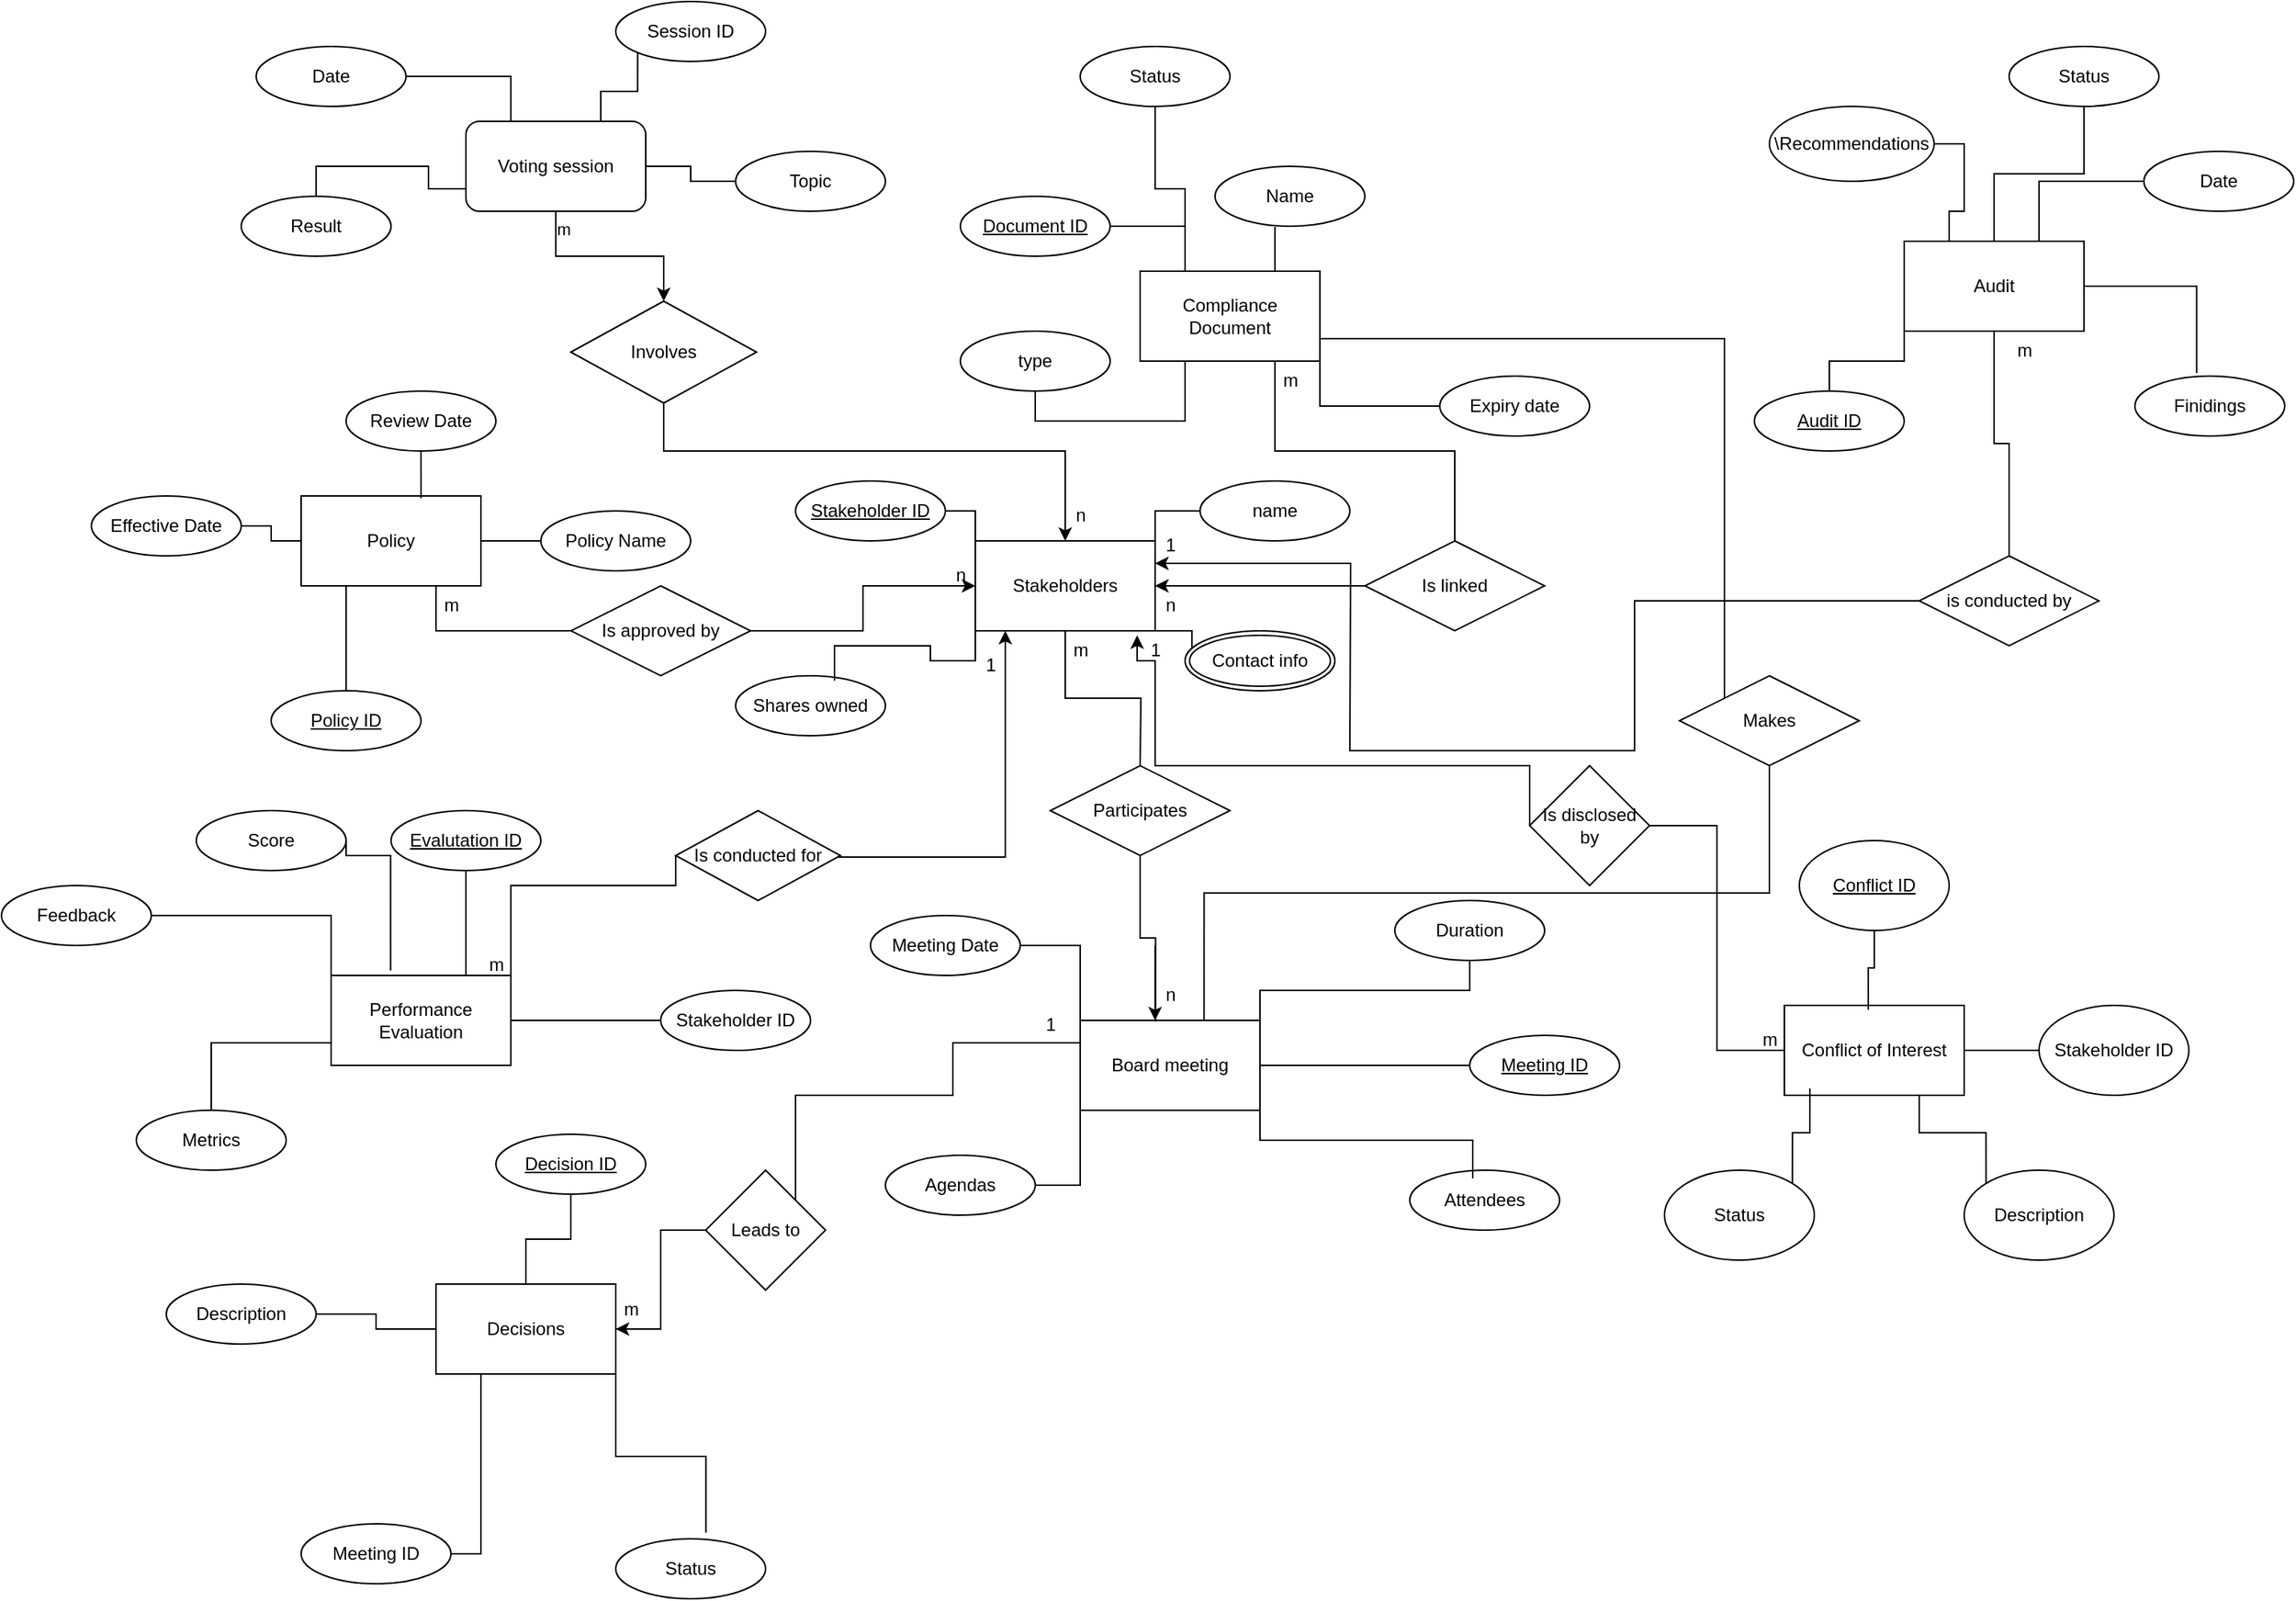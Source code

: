 <mxfile version="26.0.10">
  <diagram name="Page-1" id="YmIPP7hXEvQxlpBgQn9d">
    <mxGraphModel dx="1393" dy="1318" grid="1" gridSize="10" guides="1" tooltips="1" connect="1" arrows="1" fold="1" page="1" pageScale="1" pageWidth="827" pageHeight="1169" math="0" shadow="0">
      <root>
        <mxCell id="0" />
        <mxCell id="1" parent="0" />
        <mxCell id="vNXoEuvRImhZUcx_TjQ0-201" style="edgeStyle=orthogonalEdgeStyle;rounded=0;orthogonalLoop=1;jettySize=auto;html=1;exitX=0.25;exitY=0;exitDx=0;exitDy=0;entryX=1;entryY=0.5;entryDx=0;entryDy=0;endArrow=none;startFill=0;" parent="1" source="vNXoEuvRImhZUcx_TjQ0-163" target="vNXoEuvRImhZUcx_TjQ0-164" edge="1">
          <mxGeometry relative="1" as="geometry" />
        </mxCell>
        <mxCell id="vNXoEuvRImhZUcx_TjQ0-204" style="edgeStyle=orthogonalEdgeStyle;rounded=0;orthogonalLoop=1;jettySize=auto;html=1;exitX=0.25;exitY=1;exitDx=0;exitDy=0;entryX=0.5;entryY=1;entryDx=0;entryDy=0;endArrow=none;startFill=0;" parent="1" source="vNXoEuvRImhZUcx_TjQ0-163" target="vNXoEuvRImhZUcx_TjQ0-165" edge="1">
          <mxGeometry relative="1" as="geometry" />
        </mxCell>
        <mxCell id="vNXoEuvRImhZUcx_TjQ0-239" style="edgeStyle=orthogonalEdgeStyle;rounded=0;orthogonalLoop=1;jettySize=auto;html=1;exitX=1;exitY=0.75;exitDx=0;exitDy=0;entryX=0;entryY=0;entryDx=0;entryDy=0;endArrow=none;startFill=0;" parent="1" source="vNXoEuvRImhZUcx_TjQ0-163" target="vNXoEuvRImhZUcx_TjQ0-238" edge="1">
          <mxGeometry relative="1" as="geometry" />
        </mxCell>
        <mxCell id="vNXoEuvRImhZUcx_TjQ0-267" style="edgeStyle=orthogonalEdgeStyle;rounded=0;orthogonalLoop=1;jettySize=auto;html=1;exitX=1;exitY=1;exitDx=0;exitDy=0;entryX=0;entryY=0.5;entryDx=0;entryDy=0;endArrow=none;startFill=0;" parent="1" source="vNXoEuvRImhZUcx_TjQ0-163" target="vNXoEuvRImhZUcx_TjQ0-266" edge="1">
          <mxGeometry relative="1" as="geometry" />
        </mxCell>
        <mxCell id="vNXoEuvRImhZUcx_TjQ0-270" style="edgeStyle=orthogonalEdgeStyle;rounded=0;orthogonalLoop=1;jettySize=auto;html=1;exitX=0.25;exitY=0;exitDx=0;exitDy=0;entryX=0.5;entryY=1;entryDx=0;entryDy=0;endArrow=none;startFill=0;" parent="1" source="vNXoEuvRImhZUcx_TjQ0-163" target="vNXoEuvRImhZUcx_TjQ0-269" edge="1">
          <mxGeometry relative="1" as="geometry" />
        </mxCell>
        <mxCell id="vNXoEuvRImhZUcx_TjQ0-163" value="Compliance Document" style="rounded=0;whiteSpace=wrap;html=1;" parent="1" vertex="1">
          <mxGeometry x="1910" y="510" width="120" height="60" as="geometry" />
        </mxCell>
        <mxCell id="vNXoEuvRImhZUcx_TjQ0-164" value="Document ID" style="ellipse;whiteSpace=wrap;html=1;fontStyle=4" parent="1" vertex="1">
          <mxGeometry x="1790" y="460" width="100" height="40" as="geometry" />
        </mxCell>
        <mxCell id="vNXoEuvRImhZUcx_TjQ0-165" value="type" style="ellipse;whiteSpace=wrap;html=1;" parent="1" vertex="1">
          <mxGeometry x="1790" y="550" width="100" height="40" as="geometry" />
        </mxCell>
        <mxCell id="vNXoEuvRImhZUcx_TjQ0-166" value="Name" style="ellipse;whiteSpace=wrap;html=1;" parent="1" vertex="1">
          <mxGeometry x="1960" y="440" width="100" height="40" as="geometry" />
        </mxCell>
        <mxCell id="vNXoEuvRImhZUcx_TjQ0-208" style="edgeStyle=orthogonalEdgeStyle;rounded=0;orthogonalLoop=1;jettySize=auto;html=1;exitX=0;exitY=0;exitDx=0;exitDy=0;endArrow=none;startFill=0;" parent="1" source="vNXoEuvRImhZUcx_TjQ0-170" target="vNXoEuvRImhZUcx_TjQ0-173" edge="1">
          <mxGeometry relative="1" as="geometry" />
        </mxCell>
        <mxCell id="vNXoEuvRImhZUcx_TjQ0-212" style="edgeStyle=orthogonalEdgeStyle;rounded=0;orthogonalLoop=1;jettySize=auto;html=1;exitX=1;exitY=0;exitDx=0;exitDy=0;endArrow=none;startFill=0;" parent="1" source="vNXoEuvRImhZUcx_TjQ0-170" target="vNXoEuvRImhZUcx_TjQ0-175" edge="1">
          <mxGeometry relative="1" as="geometry" />
        </mxCell>
        <mxCell id="vNXoEuvRImhZUcx_TjQ0-252" style="edgeStyle=orthogonalEdgeStyle;rounded=0;orthogonalLoop=1;jettySize=auto;html=1;exitX=0.5;exitY=1;exitDx=0;exitDy=0;verticalAlign=bottom;endArrow=none;startFill=0;" parent="1" source="vNXoEuvRImhZUcx_TjQ0-170" edge="1">
          <mxGeometry relative="1" as="geometry">
            <mxPoint x="1910" y="840" as="targetPoint" />
          </mxGeometry>
        </mxCell>
        <mxCell id="vNXoEuvRImhZUcx_TjQ0-273" style="edgeStyle=orthogonalEdgeStyle;rounded=0;orthogonalLoop=1;jettySize=auto;html=1;exitX=1;exitY=0.25;exitDx=0;exitDy=0;endArrow=none;startFill=0;" parent="1" source="vNXoEuvRImhZUcx_TjQ0-170" edge="1">
          <mxGeometry relative="1" as="geometry">
            <mxPoint x="2050" y="830" as="targetPoint" />
          </mxGeometry>
        </mxCell>
        <mxCell id="vNXoEuvRImhZUcx_TjQ0-170" value="Stakeholders" style="rounded=0;whiteSpace=wrap;html=1;" parent="1" vertex="1">
          <mxGeometry x="1800" y="690" width="120" height="60" as="geometry" />
        </mxCell>
        <mxCell id="vNXoEuvRImhZUcx_TjQ0-173" value="Stakeholder ID" style="ellipse;whiteSpace=wrap;html=1;fontStyle=4" parent="1" vertex="1">
          <mxGeometry x="1680" y="650" width="100" height="40" as="geometry" />
        </mxCell>
        <mxCell id="vNXoEuvRImhZUcx_TjQ0-175" value="name" style="ellipse;whiteSpace=wrap;html=1;" parent="1" vertex="1">
          <mxGeometry x="1950" y="650" width="100" height="40" as="geometry" />
        </mxCell>
        <mxCell id="vNXoEuvRImhZUcx_TjQ0-177" value="Shares owned" style="ellipse;whiteSpace=wrap;html=1;" parent="1" vertex="1">
          <mxGeometry x="1640" y="780" width="100" height="40" as="geometry" />
        </mxCell>
        <mxCell id="vNXoEuvRImhZUcx_TjQ0-213" style="edgeStyle=orthogonalEdgeStyle;rounded=0;orthogonalLoop=1;jettySize=auto;html=1;exitX=0;exitY=0.5;exitDx=0;exitDy=0;entryX=1;entryY=0.5;entryDx=0;entryDy=0;endArrow=none;startFill=0;" parent="1" source="vNXoEuvRImhZUcx_TjQ0-178" target="vNXoEuvRImhZUcx_TjQ0-180" edge="1">
          <mxGeometry relative="1" as="geometry" />
        </mxCell>
        <mxCell id="vNXoEuvRImhZUcx_TjQ0-214" style="edgeStyle=orthogonalEdgeStyle;rounded=0;orthogonalLoop=1;jettySize=auto;html=1;exitX=0.25;exitY=1;exitDx=0;exitDy=0;entryX=0.5;entryY=0;entryDx=0;entryDy=0;endArrow=none;startFill=0;" parent="1" source="vNXoEuvRImhZUcx_TjQ0-178" target="vNXoEuvRImhZUcx_TjQ0-182" edge="1">
          <mxGeometry relative="1" as="geometry" />
        </mxCell>
        <mxCell id="vNXoEuvRImhZUcx_TjQ0-217" style="edgeStyle=orthogonalEdgeStyle;rounded=0;orthogonalLoop=1;jettySize=auto;html=1;exitX=1;exitY=0.5;exitDx=0;exitDy=0;entryX=0;entryY=0.5;entryDx=0;entryDy=0;endArrow=none;startFill=0;" parent="1" source="vNXoEuvRImhZUcx_TjQ0-178" target="vNXoEuvRImhZUcx_TjQ0-181" edge="1">
          <mxGeometry relative="1" as="geometry" />
        </mxCell>
        <mxCell id="vNXoEuvRImhZUcx_TjQ0-287" style="edgeStyle=orthogonalEdgeStyle;rounded=0;orthogonalLoop=1;jettySize=auto;html=1;exitX=0.75;exitY=1;exitDx=0;exitDy=0;endArrow=none;startFill=0;" parent="1" source="vNXoEuvRImhZUcx_TjQ0-178" target="vNXoEuvRImhZUcx_TjQ0-228" edge="1">
          <mxGeometry relative="1" as="geometry" />
        </mxCell>
        <mxCell id="vNXoEuvRImhZUcx_TjQ0-178" value="Policy" style="rounded=0;whiteSpace=wrap;html=1;" parent="1" vertex="1">
          <mxGeometry x="1350" y="660" width="120" height="60" as="geometry" />
        </mxCell>
        <mxCell id="vNXoEuvRImhZUcx_TjQ0-179" value="Review Date" style="ellipse;whiteSpace=wrap;html=1;" parent="1" vertex="1">
          <mxGeometry x="1380" y="590" width="100" height="40" as="geometry" />
        </mxCell>
        <mxCell id="vNXoEuvRImhZUcx_TjQ0-180" value="Effective Date" style="ellipse;whiteSpace=wrap;html=1;" parent="1" vertex="1">
          <mxGeometry x="1210" y="660" width="100" height="40" as="geometry" />
        </mxCell>
        <mxCell id="vNXoEuvRImhZUcx_TjQ0-181" value="Policy Name" style="ellipse;whiteSpace=wrap;html=1;" parent="1" vertex="1">
          <mxGeometry x="1510" y="670" width="100" height="40" as="geometry" />
        </mxCell>
        <mxCell id="vNXoEuvRImhZUcx_TjQ0-182" value="Policy ID" style="ellipse;whiteSpace=wrap;html=1;fontStyle=4" parent="1" vertex="1">
          <mxGeometry x="1330" y="790" width="100" height="40" as="geometry" />
        </mxCell>
        <mxCell id="vNXoEuvRImhZUcx_TjQ0-223" style="edgeStyle=orthogonalEdgeStyle;rounded=0;orthogonalLoop=1;jettySize=auto;html=1;exitX=0;exitY=1;exitDx=0;exitDy=0;entryX=0.5;entryY=0;entryDx=0;entryDy=0;endArrow=none;startFill=0;" parent="1" source="vNXoEuvRImhZUcx_TjQ0-184" target="vNXoEuvRImhZUcx_TjQ0-188" edge="1">
          <mxGeometry relative="1" as="geometry" />
        </mxCell>
        <mxCell id="vNXoEuvRImhZUcx_TjQ0-224" style="edgeStyle=orthogonalEdgeStyle;rounded=0;orthogonalLoop=1;jettySize=auto;html=1;exitX=0.25;exitY=0;exitDx=0;exitDy=0;entryX=1;entryY=0.5;entryDx=0;entryDy=0;endArrow=none;startFill=0;" parent="1" source="vNXoEuvRImhZUcx_TjQ0-184" target="vNXoEuvRImhZUcx_TjQ0-185" edge="1">
          <mxGeometry relative="1" as="geometry" />
        </mxCell>
        <mxCell id="vNXoEuvRImhZUcx_TjQ0-225" style="edgeStyle=orthogonalEdgeStyle;rounded=0;orthogonalLoop=1;jettySize=auto;html=1;exitX=0.75;exitY=0;exitDx=0;exitDy=0;entryX=0;entryY=0.5;entryDx=0;entryDy=0;endArrow=none;startFill=0;" parent="1" source="vNXoEuvRImhZUcx_TjQ0-184" target="vNXoEuvRImhZUcx_TjQ0-186" edge="1">
          <mxGeometry relative="1" as="geometry" />
        </mxCell>
        <mxCell id="vNXoEuvRImhZUcx_TjQ0-184" value="Audit" style="rounded=0;whiteSpace=wrap;html=1;" parent="1" vertex="1">
          <mxGeometry x="2420" y="490" width="120" height="60" as="geometry" />
        </mxCell>
        <mxCell id="vNXoEuvRImhZUcx_TjQ0-185" value="\Recommendations" style="ellipse;whiteSpace=wrap;html=1;" parent="1" vertex="1">
          <mxGeometry x="2330" y="400" width="110" height="50" as="geometry" />
        </mxCell>
        <mxCell id="vNXoEuvRImhZUcx_TjQ0-186" value="Date" style="ellipse;whiteSpace=wrap;html=1;fontStyle=0" parent="1" vertex="1">
          <mxGeometry x="2580" y="430" width="100" height="40" as="geometry" />
        </mxCell>
        <mxCell id="vNXoEuvRImhZUcx_TjQ0-187" value="Finidings" style="ellipse;whiteSpace=wrap;html=1;" parent="1" vertex="1">
          <mxGeometry x="2574" y="580" width="100" height="40" as="geometry" />
        </mxCell>
        <mxCell id="vNXoEuvRImhZUcx_TjQ0-188" value="Audit ID" style="ellipse;whiteSpace=wrap;html=1;fontStyle=4" parent="1" vertex="1">
          <mxGeometry x="2320" y="590" width="100" height="40" as="geometry" />
        </mxCell>
        <mxCell id="vNXoEuvRImhZUcx_TjQ0-219" style="edgeStyle=orthogonalEdgeStyle;rounded=0;orthogonalLoop=1;jettySize=auto;html=1;exitX=0;exitY=0;exitDx=0;exitDy=0;entryX=1;entryY=0.5;entryDx=0;entryDy=0;endArrow=none;startFill=0;" parent="1" source="vNXoEuvRImhZUcx_TjQ0-190" target="vNXoEuvRImhZUcx_TjQ0-191" edge="1">
          <mxGeometry relative="1" as="geometry" />
        </mxCell>
        <mxCell id="vNXoEuvRImhZUcx_TjQ0-220" style="edgeStyle=orthogonalEdgeStyle;rounded=0;orthogonalLoop=1;jettySize=auto;html=1;exitX=0;exitY=1;exitDx=0;exitDy=0;entryX=1;entryY=0.5;entryDx=0;entryDy=0;endArrow=none;startFill=0;" parent="1" source="vNXoEuvRImhZUcx_TjQ0-190" target="vNXoEuvRImhZUcx_TjQ0-193" edge="1">
          <mxGeometry relative="1" as="geometry" />
        </mxCell>
        <mxCell id="vNXoEuvRImhZUcx_TjQ0-222" style="edgeStyle=orthogonalEdgeStyle;rounded=0;orthogonalLoop=1;jettySize=auto;html=1;exitX=1;exitY=0;exitDx=0;exitDy=0;entryX=0.5;entryY=1;entryDx=0;entryDy=0;endArrow=none;startFill=0;" parent="1" source="vNXoEuvRImhZUcx_TjQ0-190" target="vNXoEuvRImhZUcx_TjQ0-192" edge="1">
          <mxGeometry relative="1" as="geometry" />
        </mxCell>
        <mxCell id="vNXoEuvRImhZUcx_TjQ0-242" style="edgeStyle=orthogonalEdgeStyle;rounded=0;orthogonalLoop=1;jettySize=auto;html=1;exitX=1;exitY=0.5;exitDx=0;exitDy=0;entryX=0;entryY=0.5;entryDx=0;entryDy=0;endArrow=none;startFill=0;" parent="1" source="vNXoEuvRImhZUcx_TjQ0-190" target="vNXoEuvRImhZUcx_TjQ0-241" edge="1">
          <mxGeometry relative="1" as="geometry" />
        </mxCell>
        <mxCell id="vNXoEuvRImhZUcx_TjQ0-190" value="Board meeting" style="rounded=0;whiteSpace=wrap;html=1;" parent="1" vertex="1">
          <mxGeometry x="1870" y="1010" width="120" height="60" as="geometry" />
        </mxCell>
        <mxCell id="vNXoEuvRImhZUcx_TjQ0-191" value="Meeting Date" style="ellipse;whiteSpace=wrap;html=1;" parent="1" vertex="1">
          <mxGeometry x="1730" y="940" width="100" height="40" as="geometry" />
        </mxCell>
        <mxCell id="vNXoEuvRImhZUcx_TjQ0-192" value="Duration" style="ellipse;whiteSpace=wrap;html=1;" parent="1" vertex="1">
          <mxGeometry x="2080" y="930" width="100" height="40" as="geometry" />
        </mxCell>
        <mxCell id="vNXoEuvRImhZUcx_TjQ0-193" value="Agendas" style="ellipse;whiteSpace=wrap;html=1;" parent="1" vertex="1">
          <mxGeometry x="1740" y="1100" width="100" height="40" as="geometry" />
        </mxCell>
        <mxCell id="vNXoEuvRImhZUcx_TjQ0-194" value="Attendees" style="ellipse;whiteSpace=wrap;html=1;fontStyle=0" parent="1" vertex="1">
          <mxGeometry x="2090" y="1110" width="100" height="40" as="geometry" />
        </mxCell>
        <mxCell id="vNXoEuvRImhZUcx_TjQ0-205" style="edgeStyle=orthogonalEdgeStyle;rounded=0;orthogonalLoop=1;jettySize=auto;html=1;exitX=0.75;exitY=0;exitDx=0;exitDy=0;entryX=0.4;entryY=1.011;entryDx=0;entryDy=0;entryPerimeter=0;endArrow=none;startFill=0;" parent="1" source="vNXoEuvRImhZUcx_TjQ0-163" target="vNXoEuvRImhZUcx_TjQ0-166" edge="1">
          <mxGeometry relative="1" as="geometry" />
        </mxCell>
        <mxCell id="vNXoEuvRImhZUcx_TjQ0-209" style="edgeStyle=orthogonalEdgeStyle;rounded=0;orthogonalLoop=1;jettySize=auto;html=1;exitX=0;exitY=1;exitDx=0;exitDy=0;entryX=0.66;entryY=0.082;entryDx=0;entryDy=0;entryPerimeter=0;endArrow=none;startFill=0;" parent="1" source="vNXoEuvRImhZUcx_TjQ0-170" target="vNXoEuvRImhZUcx_TjQ0-177" edge="1">
          <mxGeometry relative="1" as="geometry" />
        </mxCell>
        <mxCell id="vNXoEuvRImhZUcx_TjQ0-210" style="edgeStyle=orthogonalEdgeStyle;rounded=0;orthogonalLoop=1;jettySize=auto;html=1;exitX=1;exitY=1;exitDx=0;exitDy=0;entryX=0.246;entryY=0.132;entryDx=0;entryDy=0;entryPerimeter=0;endArrow=none;startFill=0;" parent="1" source="vNXoEuvRImhZUcx_TjQ0-170" edge="1">
          <mxGeometry relative="1" as="geometry">
            <mxPoint x="1944.6" y="775.28" as="targetPoint" />
          </mxGeometry>
        </mxCell>
        <mxCell id="vNXoEuvRImhZUcx_TjQ0-218" style="edgeStyle=orthogonalEdgeStyle;rounded=0;orthogonalLoop=1;jettySize=auto;html=1;exitX=0.5;exitY=1;exitDx=0;exitDy=0;entryX=0.667;entryY=0.025;entryDx=0;entryDy=0;entryPerimeter=0;endArrow=none;startFill=0;" parent="1" source="vNXoEuvRImhZUcx_TjQ0-179" target="vNXoEuvRImhZUcx_TjQ0-178" edge="1">
          <mxGeometry relative="1" as="geometry" />
        </mxCell>
        <mxCell id="vNXoEuvRImhZUcx_TjQ0-221" style="edgeStyle=orthogonalEdgeStyle;rounded=0;orthogonalLoop=1;jettySize=auto;html=1;exitX=1;exitY=1;exitDx=0;exitDy=0;entryX=0.42;entryY=0.138;entryDx=0;entryDy=0;entryPerimeter=0;endArrow=none;startFill=0;" parent="1" source="vNXoEuvRImhZUcx_TjQ0-190" target="vNXoEuvRImhZUcx_TjQ0-194" edge="1">
          <mxGeometry relative="1" as="geometry" />
        </mxCell>
        <mxCell id="vNXoEuvRImhZUcx_TjQ0-226" style="edgeStyle=orthogonalEdgeStyle;rounded=0;orthogonalLoop=1;jettySize=auto;html=1;exitX=1;exitY=0.5;exitDx=0;exitDy=0;entryX=0.412;entryY=-0.05;entryDx=0;entryDy=0;entryPerimeter=0;endArrow=none;startFill=0;" parent="1" source="vNXoEuvRImhZUcx_TjQ0-184" target="vNXoEuvRImhZUcx_TjQ0-187" edge="1">
          <mxGeometry relative="1" as="geometry" />
        </mxCell>
        <mxCell id="vNXoEuvRImhZUcx_TjQ0-286" style="edgeStyle=orthogonalEdgeStyle;rounded=0;orthogonalLoop=1;jettySize=auto;html=1;entryX=0;entryY=0.5;entryDx=0;entryDy=0;" parent="1" source="vNXoEuvRImhZUcx_TjQ0-228" target="vNXoEuvRImhZUcx_TjQ0-170" edge="1">
          <mxGeometry relative="1" as="geometry" />
        </mxCell>
        <mxCell id="vNXoEuvRImhZUcx_TjQ0-228" value="Is approved by" style="shape=rhombus;perimeter=rhombusPerimeter;whiteSpace=wrap;html=1;align=center;" parent="1" vertex="1">
          <mxGeometry x="1530" y="720" width="120" height="60" as="geometry" />
        </mxCell>
        <mxCell id="vNXoEuvRImhZUcx_TjQ0-237" style="edgeStyle=orthogonalEdgeStyle;rounded=0;orthogonalLoop=1;jettySize=auto;html=1;exitX=0.5;exitY=0;exitDx=0;exitDy=0;entryX=0.75;entryY=1;entryDx=0;entryDy=0;endArrow=none;startFill=0;" parent="1" source="vNXoEuvRImhZUcx_TjQ0-230" target="vNXoEuvRImhZUcx_TjQ0-163" edge="1">
          <mxGeometry relative="1" as="geometry" />
        </mxCell>
        <mxCell id="vNXoEuvRImhZUcx_TjQ0-272" style="edgeStyle=orthogonalEdgeStyle;rounded=0;orthogonalLoop=1;jettySize=auto;html=1;exitX=0;exitY=0.5;exitDx=0;exitDy=0;entryX=1;entryY=0.5;entryDx=0;entryDy=0;endArrow=none;startFill=0;" parent="1" source="vNXoEuvRImhZUcx_TjQ0-230" target="vNXoEuvRImhZUcx_TjQ0-170" edge="1">
          <mxGeometry relative="1" as="geometry" />
        </mxCell>
        <mxCell id="vNXoEuvRImhZUcx_TjQ0-230" value="Is linked" style="shape=rhombus;perimeter=rhombusPerimeter;whiteSpace=wrap;html=1;align=center;" parent="1" vertex="1">
          <mxGeometry x="2060" y="690" width="120" height="60" as="geometry" />
        </mxCell>
        <mxCell id="vNXoEuvRImhZUcx_TjQ0-238" value="Makes" style="shape=rhombus;perimeter=rhombusPerimeter;whiteSpace=wrap;html=1;align=center;" parent="1" vertex="1">
          <mxGeometry x="2270" y="780" width="120" height="60" as="geometry" />
        </mxCell>
        <mxCell id="vNXoEuvRImhZUcx_TjQ0-240" style="edgeStyle=orthogonalEdgeStyle;rounded=0;orthogonalLoop=1;jettySize=auto;html=1;exitX=0.5;exitY=1;exitDx=0;exitDy=0;entryX=0.689;entryY=-0.004;entryDx=0;entryDy=0;entryPerimeter=0;endArrow=none;startFill=0;" parent="1" source="vNXoEuvRImhZUcx_TjQ0-238" target="vNXoEuvRImhZUcx_TjQ0-190" edge="1">
          <mxGeometry relative="1" as="geometry" />
        </mxCell>
        <mxCell id="vNXoEuvRImhZUcx_TjQ0-241" value="Meeting ID" style="ellipse;whiteSpace=wrap;html=1;fontStyle=4" parent="1" vertex="1">
          <mxGeometry x="2130" y="1020" width="100" height="40" as="geometry" />
        </mxCell>
        <mxCell id="vNXoEuvRImhZUcx_TjQ0-250" value="Contact info" style="ellipse;shape=doubleEllipse;margin=3;whiteSpace=wrap;html=1;align=center;" parent="1" vertex="1">
          <mxGeometry x="1940" y="750" width="100" height="40" as="geometry" />
        </mxCell>
        <mxCell id="vNXoEuvRImhZUcx_TjQ0-253" value="Participates" style="rhombus;whiteSpace=wrap;html=1;" parent="1" vertex="1">
          <mxGeometry x="1850" y="840" width="120" height="60" as="geometry" />
        </mxCell>
        <mxCell id="vNXoEuvRImhZUcx_TjQ0-254" style="edgeStyle=orthogonalEdgeStyle;rounded=0;orthogonalLoop=1;jettySize=auto;html=1;exitX=0.5;exitY=1;exitDx=0;exitDy=0;entryX=0.419;entryY=0.012;entryDx=0;entryDy=0;entryPerimeter=0;endArrow=none;startFill=0;" parent="1" source="vNXoEuvRImhZUcx_TjQ0-253" target="vNXoEuvRImhZUcx_TjQ0-190" edge="1">
          <mxGeometry relative="1" as="geometry">
            <Array as="points">
              <mxPoint x="1910" y="955" />
              <mxPoint x="1920" y="955" />
            </Array>
          </mxGeometry>
        </mxCell>
        <mxCell id="vNXoEuvRImhZUcx_TjQ0-261" style="edgeStyle=orthogonalEdgeStyle;rounded=0;orthogonalLoop=1;jettySize=auto;html=1;exitX=0.5;exitY=0;exitDx=0;exitDy=0;entryX=0.5;entryY=1;entryDx=0;entryDy=0;endArrow=none;startFill=0;" parent="1" source="vNXoEuvRImhZUcx_TjQ0-255" target="vNXoEuvRImhZUcx_TjQ0-257" edge="1">
          <mxGeometry relative="1" as="geometry" />
        </mxCell>
        <mxCell id="vNXoEuvRImhZUcx_TjQ0-262" style="edgeStyle=orthogonalEdgeStyle;rounded=0;orthogonalLoop=1;jettySize=auto;html=1;exitX=0;exitY=0.5;exitDx=0;exitDy=0;entryX=1;entryY=0.5;entryDx=0;entryDy=0;endArrow=none;startFill=0;" parent="1" source="vNXoEuvRImhZUcx_TjQ0-255" target="vNXoEuvRImhZUcx_TjQ0-258" edge="1">
          <mxGeometry relative="1" as="geometry" />
        </mxCell>
        <mxCell id="vNXoEuvRImhZUcx_TjQ0-263" style="edgeStyle=orthogonalEdgeStyle;rounded=0;orthogonalLoop=1;jettySize=auto;html=1;exitX=0.25;exitY=1;exitDx=0;exitDy=0;entryX=1;entryY=0.5;entryDx=0;entryDy=0;endArrow=none;startFill=0;" parent="1" source="vNXoEuvRImhZUcx_TjQ0-255" target="vNXoEuvRImhZUcx_TjQ0-259" edge="1">
          <mxGeometry relative="1" as="geometry" />
        </mxCell>
        <mxCell id="vNXoEuvRImhZUcx_TjQ0-255" value="Decisions" style="rounded=0;whiteSpace=wrap;html=1;" parent="1" vertex="1">
          <mxGeometry x="1440" y="1186" width="120" height="60" as="geometry" />
        </mxCell>
        <mxCell id="vNXoEuvRImhZUcx_TjQ0-257" value="Decision ID" style="ellipse;whiteSpace=wrap;html=1;fontStyle=4" parent="1" vertex="1">
          <mxGeometry x="1480" y="1086" width="100" height="40" as="geometry" />
        </mxCell>
        <mxCell id="vNXoEuvRImhZUcx_TjQ0-258" value="Description" style="ellipse;whiteSpace=wrap;html=1;" parent="1" vertex="1">
          <mxGeometry x="1260" y="1186" width="100" height="40" as="geometry" />
        </mxCell>
        <mxCell id="vNXoEuvRImhZUcx_TjQ0-259" value="Meeting ID" style="ellipse;whiteSpace=wrap;html=1;" parent="1" vertex="1">
          <mxGeometry x="1350" y="1346" width="100" height="40" as="geometry" />
        </mxCell>
        <mxCell id="vNXoEuvRImhZUcx_TjQ0-260" value="Status" style="ellipse;whiteSpace=wrap;html=1;" parent="1" vertex="1">
          <mxGeometry x="1560" y="1356" width="100" height="40" as="geometry" />
        </mxCell>
        <mxCell id="vNXoEuvRImhZUcx_TjQ0-264" style="edgeStyle=orthogonalEdgeStyle;rounded=0;orthogonalLoop=1;jettySize=auto;html=1;exitX=1;exitY=1;exitDx=0;exitDy=0;entryX=0.602;entryY=-0.102;entryDx=0;entryDy=0;entryPerimeter=0;endArrow=none;startFill=0;" parent="1" source="vNXoEuvRImhZUcx_TjQ0-255" target="vNXoEuvRImhZUcx_TjQ0-260" edge="1">
          <mxGeometry relative="1" as="geometry" />
        </mxCell>
        <mxCell id="vNXoEuvRImhZUcx_TjQ0-266" value="Expiry date" style="ellipse;whiteSpace=wrap;html=1;" parent="1" vertex="1">
          <mxGeometry x="2110" y="580" width="100" height="40" as="geometry" />
        </mxCell>
        <mxCell id="vNXoEuvRImhZUcx_TjQ0-269" value="Status" style="ellipse;whiteSpace=wrap;html=1;" parent="1" vertex="1">
          <mxGeometry x="1870" y="360" width="100" height="40" as="geometry" />
        </mxCell>
        <mxCell id="vNXoEuvRImhZUcx_TjQ0-279" style="edgeStyle=orthogonalEdgeStyle;rounded=0;orthogonalLoop=1;jettySize=auto;html=1;exitX=0;exitY=0.5;exitDx=0;exitDy=0;endArrow=none;startFill=0;" parent="1" source="vNXoEuvRImhZUcx_TjQ0-278" edge="1">
          <mxGeometry relative="1" as="geometry">
            <mxPoint x="2050" y="820" as="targetPoint" />
            <Array as="points">
              <mxPoint x="2240" y="730" />
              <mxPoint x="2240" y="830" />
            </Array>
          </mxGeometry>
        </mxCell>
        <mxCell id="vNXoEuvRImhZUcx_TjQ0-280" style="edgeStyle=orthogonalEdgeStyle;rounded=0;orthogonalLoop=1;jettySize=auto;html=1;exitX=0.5;exitY=0;exitDx=0;exitDy=0;entryX=0.5;entryY=1;entryDx=0;entryDy=0;endArrow=none;startFill=0;" parent="1" source="vNXoEuvRImhZUcx_TjQ0-278" target="vNXoEuvRImhZUcx_TjQ0-184" edge="1">
          <mxGeometry relative="1" as="geometry" />
        </mxCell>
        <mxCell id="vNXoEuvRImhZUcx_TjQ0-278" value="is conducted by" style="shape=rhombus;perimeter=rhombusPerimeter;whiteSpace=wrap;html=1;align=center;" parent="1" vertex="1">
          <mxGeometry x="2430" y="700" width="120" height="60" as="geometry" />
        </mxCell>
        <mxCell id="vNXoEuvRImhZUcx_TjQ0-281" value="" style="endArrow=classic;html=1;rounded=0;entryX=1;entryY=0.25;entryDx=0;entryDy=0;" parent="1" target="vNXoEuvRImhZUcx_TjQ0-170" edge="1">
          <mxGeometry width="50" height="50" relative="1" as="geometry">
            <mxPoint x="2050" y="705" as="sourcePoint" />
            <mxPoint x="2000" y="770" as="targetPoint" />
          </mxGeometry>
        </mxCell>
        <mxCell id="vNXoEuvRImhZUcx_TjQ0-284" style="edgeStyle=orthogonalEdgeStyle;rounded=0;orthogonalLoop=1;jettySize=auto;html=1;exitX=0.5;exitY=1;exitDx=0;exitDy=0;entryX=0.5;entryY=0;entryDx=0;entryDy=0;endArrow=none;startFill=0;" parent="1" source="vNXoEuvRImhZUcx_TjQ0-283" target="vNXoEuvRImhZUcx_TjQ0-184" edge="1">
          <mxGeometry relative="1" as="geometry" />
        </mxCell>
        <mxCell id="vNXoEuvRImhZUcx_TjQ0-283" value="Status" style="ellipse;whiteSpace=wrap;html=1;fontStyle=0" parent="1" vertex="1">
          <mxGeometry x="2490" y="360" width="100" height="40" as="geometry" />
        </mxCell>
        <mxCell id="vNXoEuvRImhZUcx_TjQ0-285" value="" style="endArrow=classic;html=1;rounded=0;entryX=1;entryY=0.5;entryDx=0;entryDy=0;exitX=0;exitY=0.5;exitDx=0;exitDy=0;" parent="1" source="vNXoEuvRImhZUcx_TjQ0-230" target="vNXoEuvRImhZUcx_TjQ0-170" edge="1">
          <mxGeometry width="50" height="50" relative="1" as="geometry">
            <mxPoint x="1600" y="880" as="sourcePoint" />
            <mxPoint x="1650" y="830" as="targetPoint" />
          </mxGeometry>
        </mxCell>
        <mxCell id="vNXoEuvRImhZUcx_TjQ0-294" style="edgeStyle=orthogonalEdgeStyle;rounded=0;orthogonalLoop=1;jettySize=auto;html=1;exitX=0;exitY=0.75;exitDx=0;exitDy=0;entryX=0.5;entryY=0;entryDx=0;entryDy=0;endArrow=none;startFill=0;" parent="1" source="vNXoEuvRImhZUcx_TjQ0-288" target="vNXoEuvRImhZUcx_TjQ0-292" edge="1">
          <mxGeometry relative="1" as="geometry" />
        </mxCell>
        <mxCell id="vNXoEuvRImhZUcx_TjQ0-295" style="edgeStyle=orthogonalEdgeStyle;rounded=0;orthogonalLoop=1;jettySize=auto;html=1;exitX=0.25;exitY=0;exitDx=0;exitDy=0;entryX=1;entryY=0.5;entryDx=0;entryDy=0;endArrow=none;startFill=0;" parent="1" source="vNXoEuvRImhZUcx_TjQ0-288" target="vNXoEuvRImhZUcx_TjQ0-290" edge="1">
          <mxGeometry relative="1" as="geometry" />
        </mxCell>
        <mxCell id="vNXoEuvRImhZUcx_TjQ0-296" style="edgeStyle=orthogonalEdgeStyle;rounded=0;orthogonalLoop=1;jettySize=auto;html=1;exitX=0.75;exitY=0;exitDx=0;exitDy=0;entryX=0;entryY=1;entryDx=0;entryDy=0;endArrow=none;startFill=0;" parent="1" source="vNXoEuvRImhZUcx_TjQ0-288" target="vNXoEuvRImhZUcx_TjQ0-289" edge="1">
          <mxGeometry relative="1" as="geometry" />
        </mxCell>
        <mxCell id="vNXoEuvRImhZUcx_TjQ0-297" style="edgeStyle=orthogonalEdgeStyle;rounded=0;orthogonalLoop=1;jettySize=auto;html=1;exitX=1;exitY=0.5;exitDx=0;exitDy=0;entryX=0;entryY=0.5;entryDx=0;entryDy=0;endArrow=none;startFill=0;" parent="1" source="vNXoEuvRImhZUcx_TjQ0-288" target="vNXoEuvRImhZUcx_TjQ0-291" edge="1">
          <mxGeometry relative="1" as="geometry" />
        </mxCell>
        <mxCell id="SyidG6Vyy-djpHXSzFne-16" value="" style="edgeStyle=orthogonalEdgeStyle;rounded=0;orthogonalLoop=1;jettySize=auto;html=1;" edge="1" parent="1" source="vNXoEuvRImhZUcx_TjQ0-288" target="SyidG6Vyy-djpHXSzFne-11">
          <mxGeometry relative="1" as="geometry" />
        </mxCell>
        <mxCell id="SyidG6Vyy-djpHXSzFne-20" value="m" style="edgeLabel;html=1;align=center;verticalAlign=middle;resizable=0;points=[];" vertex="1" connectable="0" parent="SyidG6Vyy-djpHXSzFne-16">
          <mxGeometry x="-0.838" y="5" relative="1" as="geometry">
            <mxPoint y="1" as="offset" />
          </mxGeometry>
        </mxCell>
        <mxCell id="vNXoEuvRImhZUcx_TjQ0-288" value="Voting session" style="rounded=1;whiteSpace=wrap;html=1;" parent="1" vertex="1">
          <mxGeometry x="1460" y="410" width="120" height="60" as="geometry" />
        </mxCell>
        <mxCell id="vNXoEuvRImhZUcx_TjQ0-289" value="Session ID" style="ellipse;whiteSpace=wrap;html=1;" parent="1" vertex="1">
          <mxGeometry x="1560" y="330" width="100" height="40" as="geometry" />
        </mxCell>
        <mxCell id="vNXoEuvRImhZUcx_TjQ0-290" value="Date" style="ellipse;whiteSpace=wrap;html=1;" parent="1" vertex="1">
          <mxGeometry x="1320" y="360" width="100" height="40" as="geometry" />
        </mxCell>
        <mxCell id="vNXoEuvRImhZUcx_TjQ0-291" value="Topic" style="ellipse;whiteSpace=wrap;html=1;" parent="1" vertex="1">
          <mxGeometry x="1640" y="430" width="100" height="40" as="geometry" />
        </mxCell>
        <mxCell id="vNXoEuvRImhZUcx_TjQ0-292" value="Result" style="ellipse;whiteSpace=wrap;html=1;" parent="1" vertex="1">
          <mxGeometry x="1310" y="460" width="100" height="40" as="geometry" />
        </mxCell>
        <mxCell id="vNXoEuvRImhZUcx_TjQ0-303" style="edgeStyle=orthogonalEdgeStyle;rounded=0;orthogonalLoop=1;jettySize=auto;html=1;exitX=0;exitY=0.75;exitDx=0;exitDy=0;entryX=0.5;entryY=0;entryDx=0;entryDy=0;endArrow=none;startFill=0;" parent="1" source="vNXoEuvRImhZUcx_TjQ0-298" target="vNXoEuvRImhZUcx_TjQ0-302" edge="1">
          <mxGeometry relative="1" as="geometry" />
        </mxCell>
        <mxCell id="vNXoEuvRImhZUcx_TjQ0-305" style="edgeStyle=orthogonalEdgeStyle;rounded=0;orthogonalLoop=1;jettySize=auto;html=1;exitX=1;exitY=0.5;exitDx=0;exitDy=0;entryX=0;entryY=0.5;entryDx=0;entryDy=0;endArrow=none;startFill=0;" parent="1" source="vNXoEuvRImhZUcx_TjQ0-298" target="vNXoEuvRImhZUcx_TjQ0-300" edge="1">
          <mxGeometry relative="1" as="geometry" />
        </mxCell>
        <mxCell id="vNXoEuvRImhZUcx_TjQ0-306" style="edgeStyle=orthogonalEdgeStyle;rounded=0;orthogonalLoop=1;jettySize=auto;html=1;exitX=0;exitY=0;exitDx=0;exitDy=0;entryX=1;entryY=0.5;entryDx=0;entryDy=0;endArrow=none;startFill=0;" parent="1" source="vNXoEuvRImhZUcx_TjQ0-298" target="vNXoEuvRImhZUcx_TjQ0-299" edge="1">
          <mxGeometry relative="1" as="geometry" />
        </mxCell>
        <mxCell id="vNXoEuvRImhZUcx_TjQ0-315" style="edgeStyle=orthogonalEdgeStyle;rounded=0;orthogonalLoop=1;jettySize=auto;html=1;exitX=1;exitY=0;exitDx=0;exitDy=0;entryX=0;entryY=0.5;entryDx=0;entryDy=0;endArrow=none;startFill=0;" parent="1" source="vNXoEuvRImhZUcx_TjQ0-298" target="vNXoEuvRImhZUcx_TjQ0-313" edge="1">
          <mxGeometry relative="1" as="geometry">
            <Array as="points">
              <mxPoint x="1490" y="920" />
              <mxPoint x="1600" y="920" />
            </Array>
          </mxGeometry>
        </mxCell>
        <mxCell id="vNXoEuvRImhZUcx_TjQ0-298" value="Performance Evaluation" style="rounded=0;whiteSpace=wrap;html=1;" parent="1" vertex="1">
          <mxGeometry x="1370" y="980" width="120" height="60" as="geometry" />
        </mxCell>
        <mxCell id="vNXoEuvRImhZUcx_TjQ0-299" value="Feedback" style="ellipse;whiteSpace=wrap;html=1;" parent="1" vertex="1">
          <mxGeometry x="1150" y="920" width="100" height="40" as="geometry" />
        </mxCell>
        <mxCell id="vNXoEuvRImhZUcx_TjQ0-300" value="Stakeholder ID" style="ellipse;whiteSpace=wrap;html=1;" parent="1" vertex="1">
          <mxGeometry x="1590" y="990" width="100" height="40" as="geometry" />
        </mxCell>
        <mxCell id="vNXoEuvRImhZUcx_TjQ0-309" style="edgeStyle=orthogonalEdgeStyle;rounded=0;orthogonalLoop=1;jettySize=auto;html=1;exitX=0.5;exitY=1;exitDx=0;exitDy=0;entryX=0.75;entryY=0;entryDx=0;entryDy=0;endArrow=none;startFill=0;" parent="1" source="vNXoEuvRImhZUcx_TjQ0-301" target="vNXoEuvRImhZUcx_TjQ0-298" edge="1">
          <mxGeometry relative="1" as="geometry" />
        </mxCell>
        <mxCell id="vNXoEuvRImhZUcx_TjQ0-301" value="Evalutation ID" style="ellipse;whiteSpace=wrap;html=1;fontStyle=4" parent="1" vertex="1">
          <mxGeometry x="1410" y="870" width="100" height="40" as="geometry" />
        </mxCell>
        <mxCell id="vNXoEuvRImhZUcx_TjQ0-302" value="Metrics" style="ellipse;whiteSpace=wrap;html=1;" parent="1" vertex="1">
          <mxGeometry x="1240" y="1070" width="100" height="40" as="geometry" />
        </mxCell>
        <mxCell id="vNXoEuvRImhZUcx_TjQ0-310" value="Score" style="ellipse;whiteSpace=wrap;html=1;" parent="1" vertex="1">
          <mxGeometry x="1280" y="870" width="100" height="40" as="geometry" />
        </mxCell>
        <mxCell id="vNXoEuvRImhZUcx_TjQ0-311" style="edgeStyle=orthogonalEdgeStyle;rounded=0;orthogonalLoop=1;jettySize=auto;html=1;exitX=1;exitY=0.5;exitDx=0;exitDy=0;entryX=0.331;entryY=-0.054;entryDx=0;entryDy=0;entryPerimeter=0;endArrow=none;startFill=0;" parent="1" source="vNXoEuvRImhZUcx_TjQ0-310" target="vNXoEuvRImhZUcx_TjQ0-298" edge="1">
          <mxGeometry relative="1" as="geometry">
            <Array as="points">
              <mxPoint x="1380" y="900" />
              <mxPoint x="1410" y="900" />
            </Array>
          </mxGeometry>
        </mxCell>
        <mxCell id="vNXoEuvRImhZUcx_TjQ0-314" style="edgeStyle=orthogonalEdgeStyle;rounded=0;orthogonalLoop=1;jettySize=auto;html=1;exitX=1;exitY=0.5;exitDx=0;exitDy=0;entryX=0.25;entryY=1;entryDx=0;entryDy=0;" parent="1" edge="1">
          <mxGeometry relative="1" as="geometry">
            <mxPoint x="1700.0" y="900.0" as="sourcePoint" />
            <mxPoint x="1820" y="750.0" as="targetPoint" />
            <Array as="points">
              <mxPoint x="1820" y="901" />
            </Array>
          </mxGeometry>
        </mxCell>
        <mxCell id="vNXoEuvRImhZUcx_TjQ0-313" value="Is conducted for" style="rhombus;whiteSpace=wrap;html=1;" parent="1" vertex="1">
          <mxGeometry x="1600" y="870" width="110" height="60" as="geometry" />
        </mxCell>
        <mxCell id="vNXoEuvRImhZUcx_TjQ0-317" style="edgeStyle=orthogonalEdgeStyle;rounded=0;orthogonalLoop=1;jettySize=auto;html=1;exitX=0;exitY=0.5;exitDx=0;exitDy=0;entryX=1;entryY=0.5;entryDx=0;entryDy=0;endArrow=none;startFill=0;" parent="1" source="vNXoEuvRImhZUcx_TjQ0-316" target="vNXoEuvRImhZUcx_TjQ0-255" edge="1">
          <mxGeometry relative="1" as="geometry" />
        </mxCell>
        <mxCell id="vNXoEuvRImhZUcx_TjQ0-318" style="edgeStyle=orthogonalEdgeStyle;rounded=0;orthogonalLoop=1;jettySize=auto;html=1;exitX=1;exitY=0;exitDx=0;exitDy=0;entryX=0;entryY=0.25;entryDx=0;entryDy=0;endArrow=none;startFill=0;" parent="1" source="vNXoEuvRImhZUcx_TjQ0-316" target="vNXoEuvRImhZUcx_TjQ0-190" edge="1">
          <mxGeometry relative="1" as="geometry">
            <Array as="points">
              <mxPoint x="1680" y="1060" />
              <mxPoint x="1785" y="1060" />
              <mxPoint x="1785" y="1025" />
            </Array>
          </mxGeometry>
        </mxCell>
        <mxCell id="vNXoEuvRImhZUcx_TjQ0-320" style="edgeStyle=orthogonalEdgeStyle;rounded=0;orthogonalLoop=1;jettySize=auto;html=1;entryX=1;entryY=0.5;entryDx=0;entryDy=0;" parent="1" source="vNXoEuvRImhZUcx_TjQ0-316" target="vNXoEuvRImhZUcx_TjQ0-255" edge="1">
          <mxGeometry relative="1" as="geometry" />
        </mxCell>
        <mxCell id="vNXoEuvRImhZUcx_TjQ0-316" value="Leads to" style="rhombus;whiteSpace=wrap;html=1;" parent="1" vertex="1">
          <mxGeometry x="1620" y="1110" width="80" height="80" as="geometry" />
        </mxCell>
        <mxCell id="vNXoEuvRImhZUcx_TjQ0-322" style="edgeStyle=orthogonalEdgeStyle;rounded=0;orthogonalLoop=1;jettySize=auto;html=1;exitX=1;exitY=0.5;exitDx=0;exitDy=0;endArrow=none;startFill=0;" parent="1" source="vNXoEuvRImhZUcx_TjQ0-321" target="vNXoEuvRImhZUcx_TjQ0-326" edge="1">
          <mxGeometry relative="1" as="geometry">
            <mxPoint x="2560" y="1030" as="targetPoint" />
            <Array as="points">
              <mxPoint x="2570" y="1030" />
              <mxPoint x="2570" y="1030" />
            </Array>
          </mxGeometry>
        </mxCell>
        <mxCell id="vNXoEuvRImhZUcx_TjQ0-339" style="edgeStyle=orthogonalEdgeStyle;rounded=0;orthogonalLoop=1;jettySize=auto;html=1;exitX=0;exitY=0.5;exitDx=0;exitDy=0;entryX=1;entryY=0.5;entryDx=0;entryDy=0;endArrow=none;startFill=0;" parent="1" source="vNXoEuvRImhZUcx_TjQ0-321" target="vNXoEuvRImhZUcx_TjQ0-334" edge="1">
          <mxGeometry relative="1" as="geometry" />
        </mxCell>
        <mxCell id="vNXoEuvRImhZUcx_TjQ0-321" value="Conflict of Interest" style="rounded=0;whiteSpace=wrap;html=1;" parent="1" vertex="1">
          <mxGeometry x="2340" y="1000" width="120" height="60" as="geometry" />
        </mxCell>
        <mxCell id="vNXoEuvRImhZUcx_TjQ0-326" value="Stakeholder ID" style="ellipse;whiteSpace=wrap;html=1;" parent="1" vertex="1">
          <mxGeometry x="2510" y="1000" width="100" height="60" as="geometry" />
        </mxCell>
        <mxCell id="vNXoEuvRImhZUcx_TjQ0-327" value="&lt;u&gt;Conflict ID&lt;/u&gt;" style="ellipse;whiteSpace=wrap;html=1;" parent="1" vertex="1">
          <mxGeometry x="2350" y="890" width="100" height="60" as="geometry" />
        </mxCell>
        <mxCell id="vNXoEuvRImhZUcx_TjQ0-332" style="edgeStyle=orthogonalEdgeStyle;rounded=0;orthogonalLoop=1;jettySize=auto;html=1;exitX=0;exitY=0;exitDx=0;exitDy=0;entryX=0.75;entryY=1;entryDx=0;entryDy=0;endArrow=none;startFill=0;" parent="1" source="vNXoEuvRImhZUcx_TjQ0-328" target="vNXoEuvRImhZUcx_TjQ0-321" edge="1">
          <mxGeometry relative="1" as="geometry" />
        </mxCell>
        <mxCell id="vNXoEuvRImhZUcx_TjQ0-328" value="Description" style="ellipse;whiteSpace=wrap;html=1;" parent="1" vertex="1">
          <mxGeometry x="2460" y="1110" width="100" height="60" as="geometry" />
        </mxCell>
        <mxCell id="vNXoEuvRImhZUcx_TjQ0-329" value="Status" style="ellipse;whiteSpace=wrap;html=1;" parent="1" vertex="1">
          <mxGeometry x="2260" y="1110" width="100" height="60" as="geometry" />
        </mxCell>
        <mxCell id="vNXoEuvRImhZUcx_TjQ0-331" style="edgeStyle=orthogonalEdgeStyle;rounded=0;orthogonalLoop=1;jettySize=auto;html=1;exitX=1;exitY=0;exitDx=0;exitDy=0;entryX=0.142;entryY=0.922;entryDx=0;entryDy=0;entryPerimeter=0;endArrow=none;startFill=0;" parent="1" source="vNXoEuvRImhZUcx_TjQ0-329" target="vNXoEuvRImhZUcx_TjQ0-321" edge="1">
          <mxGeometry relative="1" as="geometry" />
        </mxCell>
        <mxCell id="vNXoEuvRImhZUcx_TjQ0-333" style="edgeStyle=orthogonalEdgeStyle;rounded=0;orthogonalLoop=1;jettySize=auto;html=1;exitX=0.5;exitY=1;exitDx=0;exitDy=0;entryX=0.467;entryY=0.047;entryDx=0;entryDy=0;entryPerimeter=0;endArrow=none;startFill=0;" parent="1" source="vNXoEuvRImhZUcx_TjQ0-327" target="vNXoEuvRImhZUcx_TjQ0-321" edge="1">
          <mxGeometry relative="1" as="geometry" />
        </mxCell>
        <mxCell id="vNXoEuvRImhZUcx_TjQ0-334" value="Is disclosed by" style="rhombus;whiteSpace=wrap;html=1;" parent="1" vertex="1">
          <mxGeometry x="2170" y="840" width="80" height="80" as="geometry" />
        </mxCell>
        <mxCell id="vNXoEuvRImhZUcx_TjQ0-337" style="edgeStyle=orthogonalEdgeStyle;rounded=0;orthogonalLoop=1;jettySize=auto;html=1;exitX=0;exitY=0.5;exitDx=0;exitDy=0;" parent="1" source="vNXoEuvRImhZUcx_TjQ0-334" edge="1">
          <mxGeometry relative="1" as="geometry">
            <mxPoint x="1908" y="753" as="targetPoint" />
            <Array as="points">
              <mxPoint x="2170" y="840" />
              <mxPoint x="1920" y="840" />
              <mxPoint x="1920" y="770" />
              <mxPoint x="1908" y="770" />
            </Array>
          </mxGeometry>
        </mxCell>
        <mxCell id="SyidG6Vyy-djpHXSzFne-1" value="m" style="text;html=1;align=center;verticalAlign=middle;resizable=0;points=[];autosize=1;strokeColor=none;fillColor=none;" vertex="1" parent="1">
          <mxGeometry x="1855" y="748" width="30" height="30" as="geometry" />
        </mxCell>
        <mxCell id="SyidG6Vyy-djpHXSzFne-2" value="n" style="text;html=1;align=center;verticalAlign=middle;resizable=0;points=[];autosize=1;strokeColor=none;fillColor=none;" vertex="1" parent="1">
          <mxGeometry x="1915" y="978" width="30" height="30" as="geometry" />
        </mxCell>
        <mxCell id="SyidG6Vyy-djpHXSzFne-3" value="1" style="text;html=1;align=center;verticalAlign=middle;resizable=0;points=[];autosize=1;strokeColor=none;fillColor=none;" vertex="1" parent="1">
          <mxGeometry x="1835" y="998" width="30" height="30" as="geometry" />
        </mxCell>
        <mxCell id="SyidG6Vyy-djpHXSzFne-4" value="m" style="text;html=1;align=center;verticalAlign=middle;resizable=0;points=[];autosize=1;strokeColor=none;fillColor=none;" vertex="1" parent="1">
          <mxGeometry x="1555" y="1188" width="30" height="30" as="geometry" />
        </mxCell>
        <mxCell id="SyidG6Vyy-djpHXSzFne-5" value="m" style="text;html=1;align=center;verticalAlign=middle;resizable=0;points=[];autosize=1;strokeColor=none;fillColor=none;" vertex="1" parent="1">
          <mxGeometry x="1995" y="568" width="30" height="30" as="geometry" />
        </mxCell>
        <mxCell id="SyidG6Vyy-djpHXSzFne-6" value="n" style="text;html=1;align=center;verticalAlign=middle;resizable=0;points=[];autosize=1;strokeColor=none;fillColor=none;" vertex="1" parent="1">
          <mxGeometry x="1915" y="718" width="30" height="30" as="geometry" />
        </mxCell>
        <mxCell id="SyidG6Vyy-djpHXSzFne-7" value="m" style="text;html=1;align=center;verticalAlign=middle;resizable=0;points=[];autosize=1;strokeColor=none;fillColor=none;" vertex="1" parent="1">
          <mxGeometry x="2485" y="548" width="30" height="30" as="geometry" />
        </mxCell>
        <mxCell id="SyidG6Vyy-djpHXSzFne-8" value="1" style="text;html=1;align=center;verticalAlign=middle;resizable=0;points=[];autosize=1;strokeColor=none;fillColor=none;" vertex="1" parent="1">
          <mxGeometry x="1915" y="678" width="30" height="30" as="geometry" />
        </mxCell>
        <mxCell id="SyidG6Vyy-djpHXSzFne-9" value="m" style="text;html=1;align=center;verticalAlign=middle;resizable=0;points=[];autosize=1;strokeColor=none;fillColor=none;" vertex="1" parent="1">
          <mxGeometry x="1435" y="718" width="30" height="30" as="geometry" />
        </mxCell>
        <mxCell id="SyidG6Vyy-djpHXSzFne-10" value="n" style="text;html=1;align=center;verticalAlign=middle;resizable=0;points=[];autosize=1;strokeColor=none;fillColor=none;" vertex="1" parent="1">
          <mxGeometry x="1775" y="698" width="30" height="30" as="geometry" />
        </mxCell>
        <mxCell id="SyidG6Vyy-djpHXSzFne-13" style="edgeStyle=orthogonalEdgeStyle;rounded=0;orthogonalLoop=1;jettySize=auto;html=1;exitX=0.5;exitY=1;exitDx=0;exitDy=0;entryX=0.5;entryY=0;entryDx=0;entryDy=0;" edge="1" parent="1" source="SyidG6Vyy-djpHXSzFne-11" target="vNXoEuvRImhZUcx_TjQ0-170">
          <mxGeometry relative="1" as="geometry">
            <Array as="points">
              <mxPoint x="1592" y="630" />
              <mxPoint x="1860" y="630" />
            </Array>
          </mxGeometry>
        </mxCell>
        <mxCell id="SyidG6Vyy-djpHXSzFne-11" value="Involves" style="rhombus;whiteSpace=wrap;html=1;" vertex="1" parent="1">
          <mxGeometry x="1530" y="530" width="124" height="68" as="geometry" />
        </mxCell>
        <mxCell id="SyidG6Vyy-djpHXSzFne-21" value="n" style="text;html=1;align=center;verticalAlign=middle;resizable=0;points=[];autosize=1;strokeColor=none;fillColor=none;" vertex="1" parent="1">
          <mxGeometry x="1855" y="658" width="30" height="30" as="geometry" />
        </mxCell>
        <mxCell id="SyidG6Vyy-djpHXSzFne-22" value="m" style="text;html=1;align=center;verticalAlign=middle;resizable=0;points=[];autosize=1;strokeColor=none;fillColor=none;" vertex="1" parent="1">
          <mxGeometry x="1465" y="958" width="30" height="30" as="geometry" />
        </mxCell>
        <mxCell id="SyidG6Vyy-djpHXSzFne-23" value="1" style="text;html=1;align=center;verticalAlign=middle;resizable=0;points=[];autosize=1;strokeColor=none;fillColor=none;" vertex="1" parent="1">
          <mxGeometry x="1795" y="758" width="30" height="30" as="geometry" />
        </mxCell>
        <mxCell id="SyidG6Vyy-djpHXSzFne-24" value="m" style="text;html=1;align=center;verticalAlign=middle;resizable=0;points=[];autosize=1;strokeColor=none;fillColor=none;" vertex="1" parent="1">
          <mxGeometry x="2315" y="1008" width="30" height="30" as="geometry" />
        </mxCell>
        <mxCell id="SyidG6Vyy-djpHXSzFne-26" value="1" style="text;html=1;align=center;verticalAlign=middle;resizable=0;points=[];autosize=1;strokeColor=none;fillColor=none;" vertex="1" parent="1">
          <mxGeometry x="1905" y="748" width="30" height="30" as="geometry" />
        </mxCell>
        <mxCell id="SyidG6Vyy-djpHXSzFne-28" value="" style="endArrow=classic;html=1;rounded=0;" edge="1" parent="1">
          <mxGeometry width="50" height="50" relative="1" as="geometry">
            <mxPoint x="1920" y="960" as="sourcePoint" />
            <mxPoint x="1920" y="1010" as="targetPoint" />
          </mxGeometry>
        </mxCell>
      </root>
    </mxGraphModel>
  </diagram>
</mxfile>
